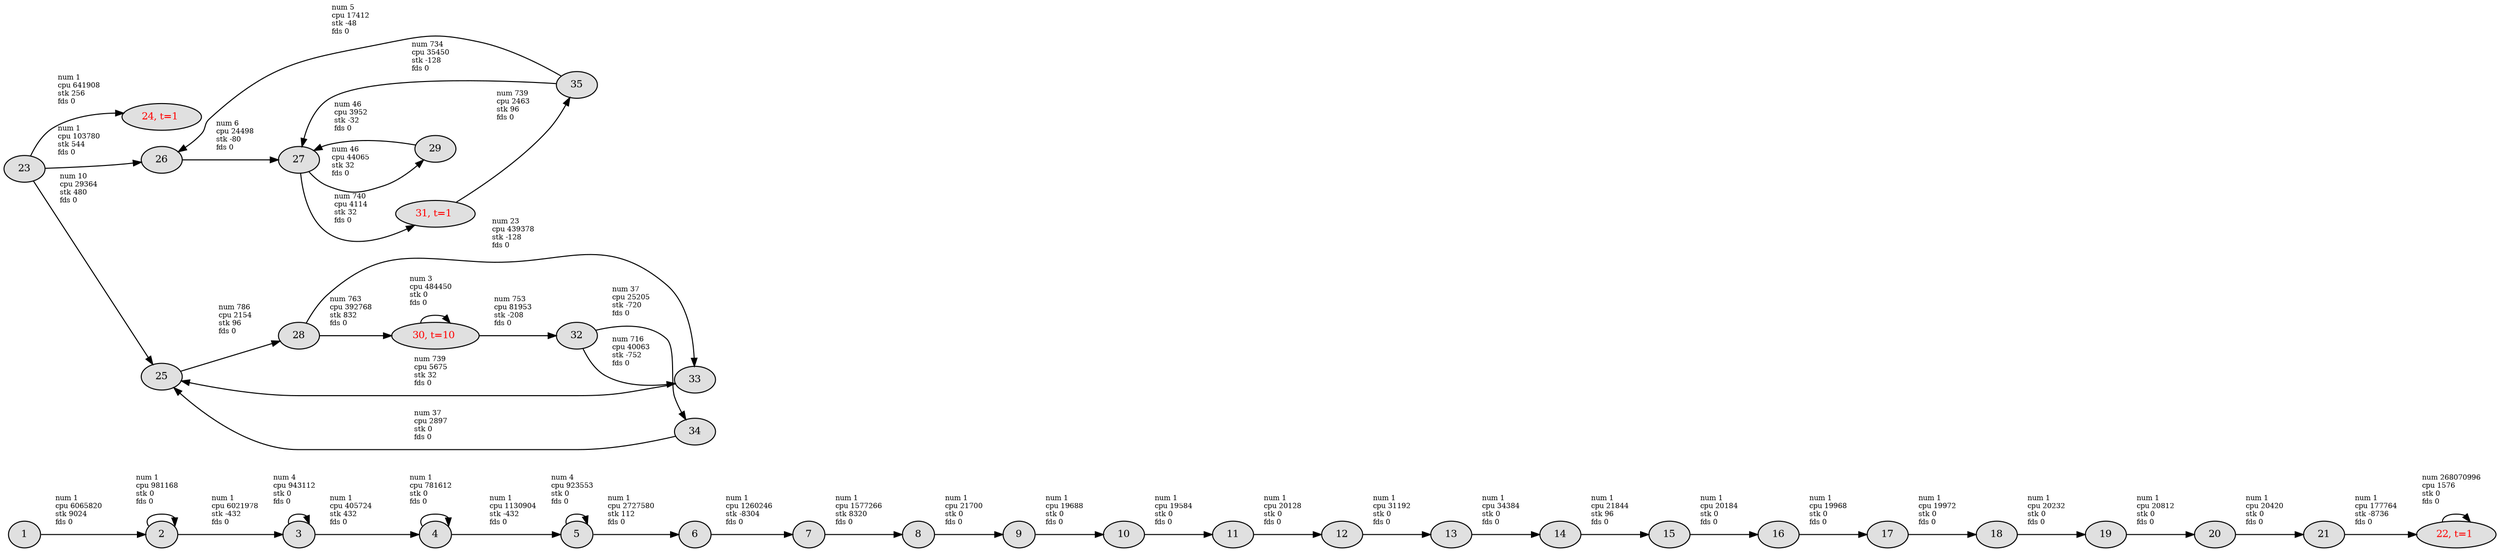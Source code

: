 // after several SIGPIPE's are received

digraph foo {

    rankdir=LR;
    ratio=compress;
    margin="0,0";
    ranksep=0.0005; 
    nodesep=0.1; 
    ordering=out
    node [shape=ellipse style=filled fillcolor="#e0e0e0"];
    node [fontsize=10 height=.1 width=.1];
    edge [fontsize=7 arrowsize=.8];

   1 
   2 
   3 
   4 
   5 
   6 
   7 
   8 
   9 
  10 
  11 
  12 
  13 
  14 
  15 
  16 
  17 
  18 
  19 
  20 
  21 
  22 [fontcolor="red" label="\N, t=1 "]
  23 
  24 [fontcolor="red" label="\N, t=1 "]
  25 
  26 
  27 
  28 
  29 
  30 [fontcolor="red" label="\N, t=10 "]
  31 [fontcolor="red" label="\N, t=1 "]
  32 
  33 
  34 
  35 

  2 -> 2        [label = " num 1     \l cpu 981168     \l stk 0     \l fds 0     \l "]
  2 -> 3        [label = " num 1     \l cpu 6021978     \l stk -432     \l fds 0     \l "]
  12 -> 13      [label = " num 1     \l cpu 31192     \l stk 0     \l fds 0     \l "]
  18 -> 19      [label = " num 1     \l cpu 20232     \l stk 0     \l fds 0     \l "]
  28 -> 33      [label = " num 23     \l cpu 439378     \l stk -128     \l fds 0     \l "]
  28 -> 30      [label = " num 763     \l cpu 392768     \l stk 832     \l fds 0     \l "]
  35 -> 26      [label = " num 5     \l cpu 17412     \l stk -48     \l fds 0     \l "]
  35 -> 27      [label = " num 734     \l cpu 35450     \l stk -128     \l fds 0     \l "]
  1 -> 2        [label = " num 1     \l cpu 6065820     \l stk 9024     \l fds 0     \l "]
  3 -> 4        [label = " num 1     \l cpu 405724     \l stk 432     \l fds 0     \l "]
  3 -> 3        [label = " num 4     \l cpu 943112     \l stk 0     \l fds 0     \l "]
  30 -> 30      [label = " num 3     \l cpu 484450     \l stk 0     \l fds 0     \l "]
  30 -> 32      [label = " num 753     \l cpu 81953     \l stk -208     \l fds 0     \l "]
  31 -> 35      [label = " num 739     \l cpu 2463     \l stk 96     \l fds 0     \l "]
  11 -> 12      [label = " num 1     \l cpu 20128     \l stk 0     \l fds 0     \l "]
  4 -> 5        [label = " num 1     \l cpu 1130904     \l stk -432     \l fds 0     \l "]
  4 -> 4        [label = " num 1     \l cpu 781612     \l stk 0     \l fds 0     \l "]
  29 -> 27      [label = " num 46     \l cpu 3952     \l stk -32     \l fds 0     \l "]
  6 -> 7        [label = " num 1     \l cpu 1260246     \l stk -8304     \l fds 0     \l "]
  7 -> 8        [label = " num 1     \l cpu 1577266     \l stk 8320     \l fds 0     \l "]
  25 -> 28      [label = " num 786     \l cpu 2154     \l stk 96     \l fds 0     \l "]
  21 -> 22      [label = " num 1     \l cpu 177764     \l stk -8736     \l fds 0     \l "]
  9 -> 10       [label = " num 1     \l cpu 19688     \l stk 0     \l fds 0     \l "]
  33 -> 25      [label = " num 739     \l cpu 5675     \l stk 32     \l fds 0     \l "]
  16 -> 17      [label = " num 1     \l cpu 19968     \l stk 0     \l fds 0     \l "]
  17 -> 18      [label = " num 1     \l cpu 19972     \l stk 0     \l fds 0     \l "]
  20 -> 21      [label = " num 1     \l cpu 20420     \l stk 0     \l fds 0     \l "]
  22 -> 22      [label = " num 268070996     \l cpu 1576     \l stk 0     \l fds 0     \l "]
  14 -> 15      [label = " num 1     \l cpu 21844     \l stk 96     \l fds 0     \l "]
  15 -> 16      [label = " num 1     \l cpu 20184     \l stk 0     \l fds 0     \l "]
  10 -> 11      [label = " num 1     \l cpu 19584     \l stk 0     \l fds 0     \l "]
  34 -> 25      [label = " num 37     \l cpu 2897     \l stk 0     \l fds 0     \l "]
  13 -> 14      [label = " num 1     \l cpu 34384     \l stk 0     \l fds 0     \l "]
  23 -> 24      [label = " num 1     \l cpu 641908     \l stk 256     \l fds 0     \l "]
  23 -> 26      [label = " num 1     \l cpu 103780     \l stk 544     \l fds 0     \l "]
  23 -> 25      [label = " num 10     \l cpu 29364     \l stk 480     \l fds 0     \l "]
  8 -> 9        [label = " num 1     \l cpu 21700     \l stk 0     \l fds 0     \l "]
  26 -> 27      [label = " num 6     \l cpu 24498     \l stk -80     \l fds 0     \l "]
  32 -> 34      [label = " num 37     \l cpu 25205     \l stk -720     \l fds 0     \l "]
  32 -> 33      [label = " num 716     \l cpu 40063     \l stk -752     \l fds 0     \l "]
  19 -> 20      [label = " num 1     \l cpu 20812     \l stk 0     \l fds 0     \l "]
  27 -> 29      [label = " num 46     \l cpu 44065     \l stk 32     \l fds 0     \l "]
  27 -> 31      [label = " num 740     \l cpu 4114     \l stk 32     \l fds 0     \l "]
  5 -> 5        [label = " num 4     \l cpu 923553     \l stk 0     \l fds 0     \l "]
  5 -> 6        [label = " num 1     \l cpu 2727580     \l stk 112     \l fds 0     \l "]
}